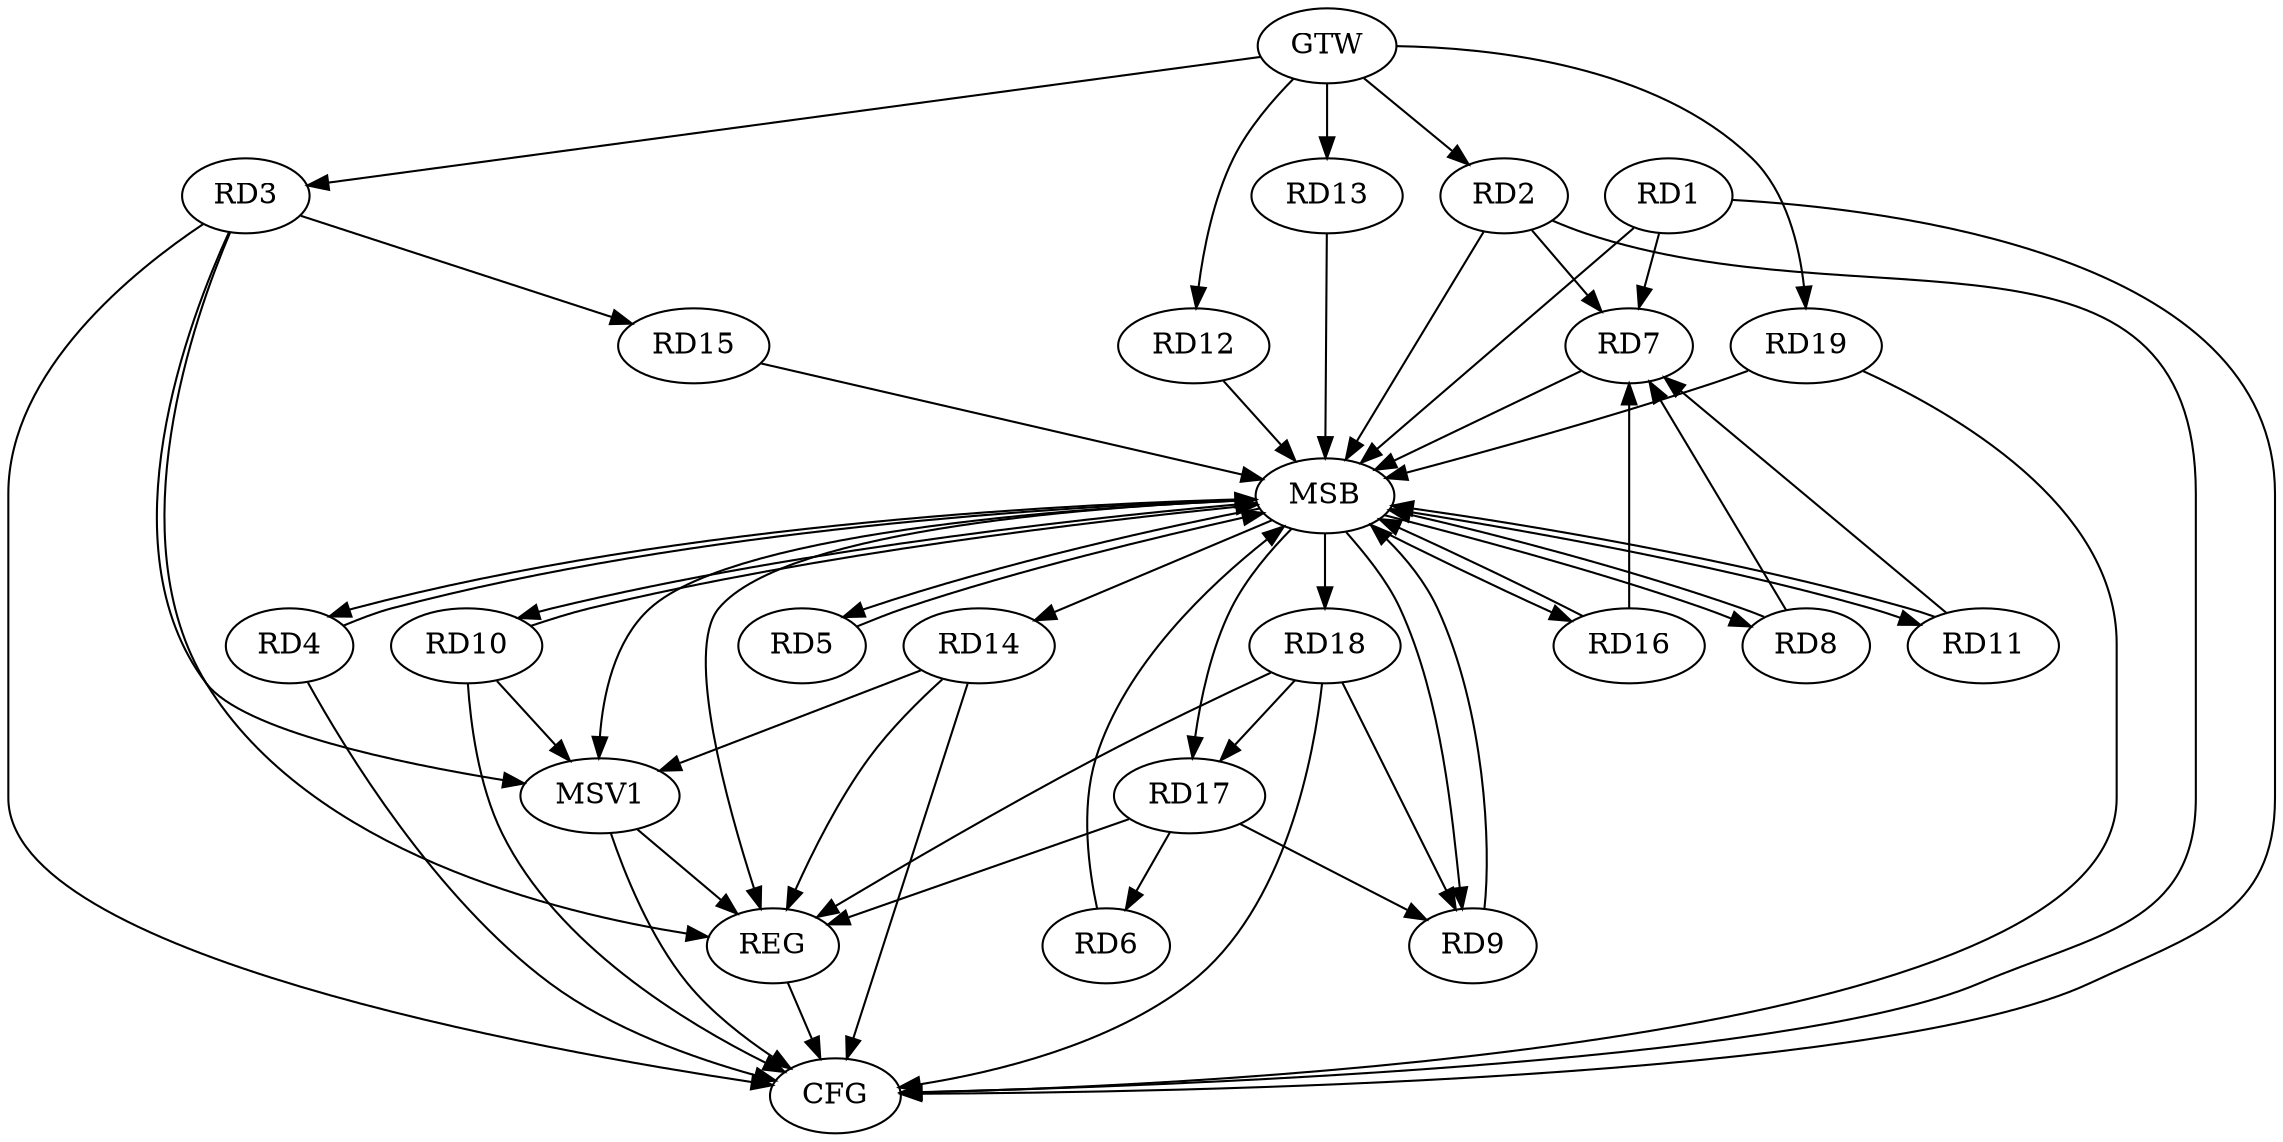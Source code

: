 strict digraph G {
  RD1 [ label="RD1" ];
  RD2 [ label="RD2" ];
  RD3 [ label="RD3" ];
  RD4 [ label="RD4" ];
  RD5 [ label="RD5" ];
  RD6 [ label="RD6" ];
  RD7 [ label="RD7" ];
  RD8 [ label="RD8" ];
  RD9 [ label="RD9" ];
  RD10 [ label="RD10" ];
  RD11 [ label="RD11" ];
  RD12 [ label="RD12" ];
  RD13 [ label="RD13" ];
  RD14 [ label="RD14" ];
  RD15 [ label="RD15" ];
  RD16 [ label="RD16" ];
  RD17 [ label="RD17" ];
  RD18 [ label="RD18" ];
  RD19 [ label="RD19" ];
  GTW [ label="GTW" ];
  REG [ label="REG" ];
  MSB [ label="MSB" ];
  CFG [ label="CFG" ];
  MSV1 [ label="MSV1" ];
  RD3 -> RD15;
  RD17 -> RD6;
  RD17 -> RD9;
  RD18 -> RD9;
  RD18 -> RD17;
  GTW -> RD2;
  GTW -> RD3;
  GTW -> RD12;
  GTW -> RD13;
  GTW -> RD19;
  RD3 -> REG;
  RD14 -> REG;
  RD17 -> REG;
  RD18 -> REG;
  RD1 -> MSB;
  MSB -> RD16;
  MSB -> REG;
  RD2 -> MSB;
  MSB -> RD17;
  RD4 -> MSB;
  MSB -> RD5;
  MSB -> RD14;
  RD5 -> MSB;
  MSB -> RD4;
  MSB -> RD9;
  RD6 -> MSB;
  RD7 -> MSB;
  MSB -> RD11;
  MSB -> RD18;
  RD8 -> MSB;
  RD9 -> MSB;
  RD10 -> MSB;
  RD11 -> MSB;
  RD12 -> MSB;
  MSB -> RD10;
  RD13 -> MSB;
  RD15 -> MSB;
  RD16 -> MSB;
  MSB -> RD8;
  RD19 -> MSB;
  RD10 -> CFG;
  RD19 -> CFG;
  RD4 -> CFG;
  RD2 -> CFG;
  RD18 -> CFG;
  RD1 -> CFG;
  RD14 -> CFG;
  RD3 -> CFG;
  REG -> CFG;
  RD8 -> RD7;
  RD11 -> RD7;
  RD16 -> RD7;
  RD1 -> RD7;
  RD2 -> RD7;
  RD3 -> MSV1;
  RD14 -> MSV1;
  MSB -> MSV1;
  RD10 -> MSV1;
  MSV1 -> REG;
  MSV1 -> CFG;
}
